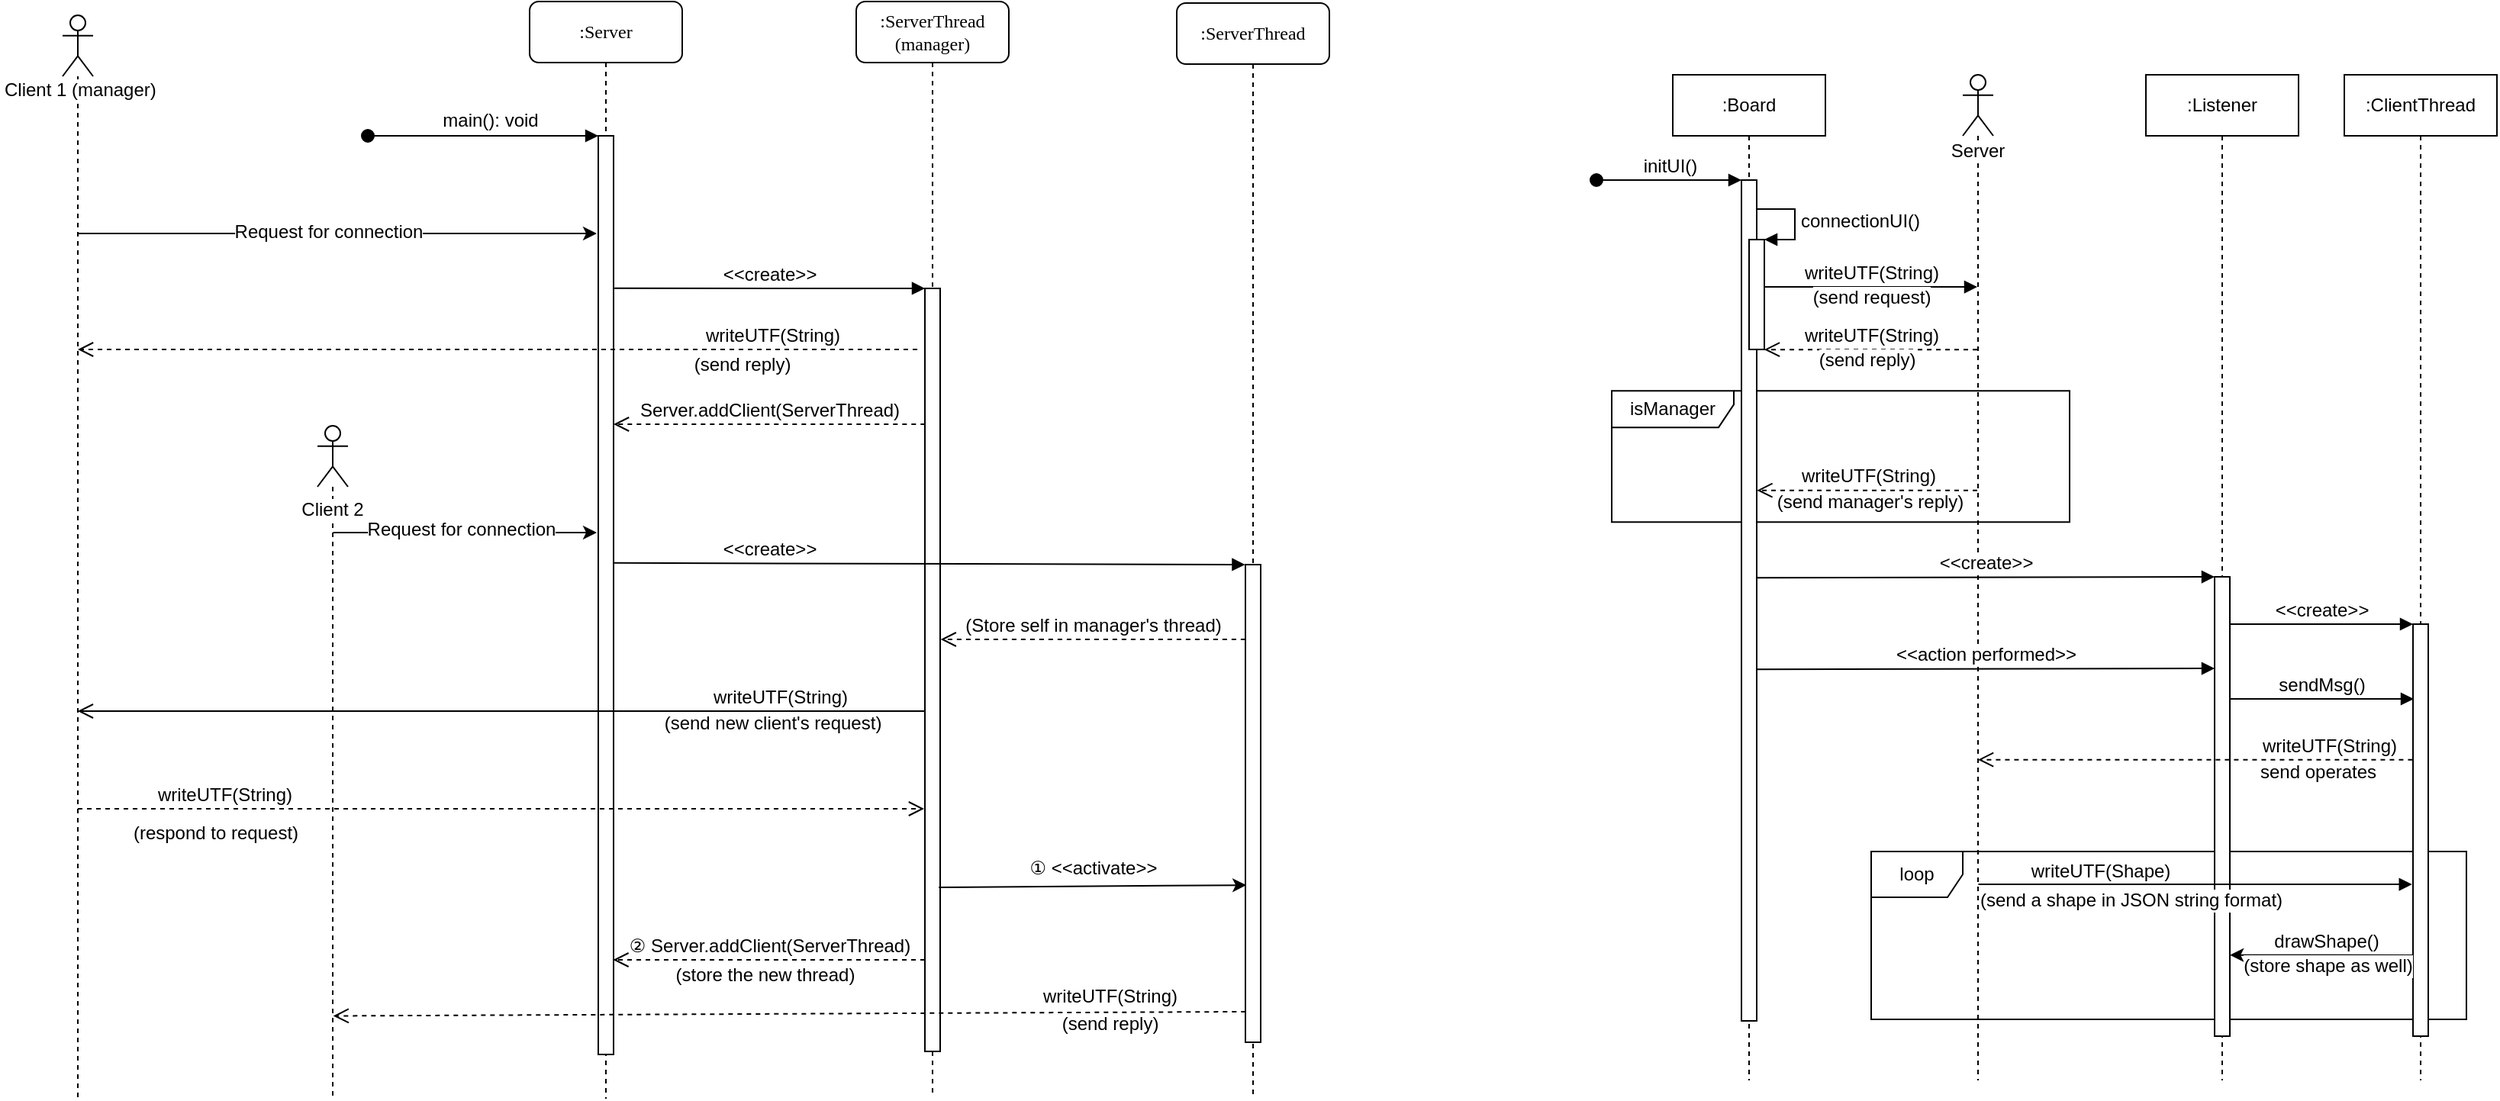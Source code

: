 <mxfile version="11.3.0" type="device" pages="1"><diagram name="Page-1" id="13e1069c-82ec-6db2-03f1-153e76fe0fe0"><mxGraphModel dx="1044" dy="1904" grid="1" gridSize="10" guides="1" tooltips="1" connect="1" arrows="1" fold="1" page="1" pageScale="1" pageWidth="1100" pageHeight="850" background="#ffffff" math="0" shadow="0"><root><mxCell id="0"/><mxCell id="1" parent="0"/><mxCell id="h6rUqnY07ZJciMC8Mhvy-166" value="loop" style="shape=umlFrame;whiteSpace=wrap;html=1;labelBackgroundColor=#ffffff;fontSize=12;align=center;" parent="1" vertex="1"><mxGeometry x="2440" y="620" width="390" height="110" as="geometry"/></mxCell><mxCell id="h6rUqnY07ZJciMC8Mhvy-146" value="isManager" style="shape=umlFrame;whiteSpace=wrap;html=1;labelBackgroundColor=#ffffff;fontSize=12;align=center;width=80;height=24;" parent="1" vertex="1"><mxGeometry x="2270" y="318.071" width="300" height="86" as="geometry"/></mxCell><mxCell id="h6rUqnY07ZJciMC8Mhvy-70" value="" style="shape=umlLifeline;participant=umlActor;perimeter=lifelinePerimeter;whiteSpace=wrap;html=1;container=1;collapsible=0;recursiveResize=0;verticalAlign=top;spacingTop=36;labelBackgroundColor=#ffffff;outlineConnect=0;fontSize=12;align=center;" parent="1" vertex="1"><mxGeometry x="1255" y="72" width="20" height="709" as="geometry"/></mxCell><mxCell id="h6rUqnY07ZJciMC8Mhvy-72" value="Client 1 (manager)" style="text;html=1;resizable=0;points=[];autosize=1;align=left;verticalAlign=top;spacingTop=-4;fontSize=12;labelBackgroundColor=#ffffff;" parent="1" vertex="1"><mxGeometry x="1214.914" y="111" width="110" height="20" as="geometry"/></mxCell><mxCell id="h6rUqnY07ZJciMC8Mhvy-75" value="" style="group" parent="1" vertex="1" connectable="0"><mxGeometry x="1402" y="341" width="60" height="440" as="geometry"/></mxCell><mxCell id="h6rUqnY07ZJciMC8Mhvy-71" value="" style="shape=umlLifeline;participant=umlActor;perimeter=lifelinePerimeter;whiteSpace=wrap;html=1;container=1;collapsible=0;recursiveResize=0;verticalAlign=top;spacingTop=36;labelBackgroundColor=#ffffff;outlineConnect=0;fontSize=12;align=center;" parent="h6rUqnY07ZJciMC8Mhvy-75" vertex="1"><mxGeometry x="20" width="20" height="440.0" as="geometry"/></mxCell><mxCell id="h6rUqnY07ZJciMC8Mhvy-74" value="Client 2" style="text;html=1;strokeColor=none;fillColor=none;align=center;verticalAlign=middle;whiteSpace=wrap;rounded=0;labelBackgroundColor=#ffffff;fontSize=12;" parent="h6rUqnY07ZJciMC8Mhvy-75" vertex="1"><mxGeometry y="40.167" width="60" height="29.333" as="geometry"/></mxCell><mxCell id="h6rUqnY07ZJciMC8Mhvy-76" value=":Server" style="shape=umlLifeline;perimeter=lifelinePerimeter;whiteSpace=wrap;html=1;container=1;collapsible=0;recursiveResize=0;outlineConnect=0;rounded=1;shadow=0;comic=0;labelBackgroundColor=none;strokeColor=#000000;strokeWidth=1;fillColor=#FFFFFF;fontFamily=Verdana;fontSize=12;fontColor=#000000;align=center;" parent="1" vertex="1"><mxGeometry x="1561" y="63" width="100" height="719" as="geometry"/></mxCell><mxCell id="h6rUqnY07ZJciMC8Mhvy-77" value="" style="html=1;points=[];perimeter=orthogonalPerimeter;fontSize=12;align=center;" parent="h6rUqnY07ZJciMC8Mhvy-76" vertex="1"><mxGeometry x="45" y="88" width="10" height="602" as="geometry"/></mxCell><mxCell id="h6rUqnY07ZJciMC8Mhvy-78" value="" style="endArrow=classic;html=1;fontSize=12;" parent="1" source="h6rUqnY07ZJciMC8Mhvy-70" edge="1"><mxGeometry width="50" height="50" relative="1" as="geometry"><mxPoint x="1462.636" y="215.42" as="sourcePoint"/><mxPoint x="1605" y="215" as="targetPoint"/></mxGeometry></mxCell><mxCell id="h6rUqnY07ZJciMC8Mhvy-83" value="Request for connection" style="text;html=1;resizable=0;points=[];align=center;verticalAlign=middle;labelBackgroundColor=#ffffff;fontSize=12;" parent="h6rUqnY07ZJciMC8Mhvy-78" vertex="1" connectable="0"><mxGeometry x="-0.039" y="1" relative="1" as="geometry"><mxPoint as="offset"/></mxGeometry></mxCell><mxCell id="h6rUqnY07ZJciMC8Mhvy-80" value="" style="html=1;verticalAlign=bottom;startArrow=oval;endArrow=block;startSize=8;entryX=0.003;entryY=0;entryDx=0;entryDy=0;entryPerimeter=0;" parent="1" target="h6rUqnY07ZJciMC8Mhvy-77" edge="1"><mxGeometry x="-0.021" y="11" relative="1" as="geometry"><mxPoint x="1455" y="151" as="sourcePoint"/><mxPoint x="1655" y="141" as="targetPoint"/><mxPoint as="offset"/></mxGeometry></mxCell><mxCell id="h6rUqnY07ZJciMC8Mhvy-81" value="main(): void" style="text;html=1;resizable=0;points=[];align=center;verticalAlign=middle;labelBackgroundColor=#ffffff;fontSize=12;" parent="h6rUqnY07ZJciMC8Mhvy-80" vertex="1" connectable="0"><mxGeometry x="0.395" y="-1" relative="1" as="geometry"><mxPoint x="-25.5" y="-11" as="offset"/></mxGeometry></mxCell><mxCell id="h6rUqnY07ZJciMC8Mhvy-84" value=":ServerThread&lt;br&gt;(manager)" style="shape=umlLifeline;perimeter=lifelinePerimeter;whiteSpace=wrap;html=1;container=1;collapsible=0;recursiveResize=0;outlineConnect=0;rounded=1;shadow=0;comic=0;labelBackgroundColor=none;strokeColor=#000000;strokeWidth=1;fillColor=#FFFFFF;fontFamily=Verdana;fontSize=12;fontColor=#000000;align=center;" parent="1" vertex="1"><mxGeometry x="1775" y="63" width="100" height="718" as="geometry"/></mxCell><mxCell id="h6rUqnY07ZJciMC8Mhvy-88" value="" style="html=1;points=[];perimeter=orthogonalPerimeter;labelBackgroundColor=#ffffff;fontSize=12;align=center;" parent="1" vertex="1"><mxGeometry x="1820" y="251" width="10" height="500" as="geometry"/></mxCell><mxCell id="h6rUqnY07ZJciMC8Mhvy-89" value="&amp;lt;&amp;lt;create&amp;gt;&amp;gt;" style="html=1;verticalAlign=bottom;endArrow=block;entryX=0;entryY=0;fontSize=12;exitX=1.054;exitY=0.166;exitDx=0;exitDy=0;exitPerimeter=0;" parent="1" source="h6rUqnY07ZJciMC8Mhvy-77" target="h6rUqnY07ZJciMC8Mhvy-88" edge="1"><mxGeometry relative="1" as="geometry"><mxPoint x="1655" y="250.732" as="sourcePoint"/></mxGeometry></mxCell><mxCell id="h6rUqnY07ZJciMC8Mhvy-97" value="writeUTF(String)" style="html=1;verticalAlign=bottom;endArrow=open;dashed=1;endSize=8;fontSize=12;" parent="1" target="h6rUqnY07ZJciMC8Mhvy-70" edge="1"><mxGeometry x="-0.654" relative="1" as="geometry"><mxPoint x="1815" y="291" as="sourcePoint"/><mxPoint x="1295" y="291" as="targetPoint"/><mxPoint as="offset"/></mxGeometry></mxCell><mxCell id="h6rUqnY07ZJciMC8Mhvy-98" value="(send reply)" style="text;html=1;resizable=0;points=[];align=center;verticalAlign=middle;labelBackgroundColor=#ffffff;fontSize=12;" parent="h6rUqnY07ZJciMC8Mhvy-97" vertex="1" connectable="0"><mxGeometry x="0.672" relative="1" as="geometry"><mxPoint x="345" y="10" as="offset"/></mxGeometry></mxCell><mxCell id="h6rUqnY07ZJciMC8Mhvy-99" value="Server.addClient(ServerThread)" style="html=1;verticalAlign=bottom;endArrow=open;dashed=1;endSize=8;fontSize=12;exitX=0.015;exitY=0.178;exitDx=0;exitDy=0;exitPerimeter=0;" parent="1" source="h6rUqnY07ZJciMC8Mhvy-88" edge="1"><mxGeometry relative="1" as="geometry"><mxPoint x="1815" y="341" as="sourcePoint"/><mxPoint x="1616" y="340" as="targetPoint"/></mxGeometry></mxCell><mxCell id="h6rUqnY07ZJciMC8Mhvy-102" value="" style="endArrow=classic;html=1;fontSize=12;" parent="1" edge="1"><mxGeometry width="50" height="50" relative="1" as="geometry"><mxPoint x="1432.342" y="411" as="sourcePoint"/><mxPoint x="1605" y="411" as="targetPoint"/></mxGeometry></mxCell><mxCell id="h6rUqnY07ZJciMC8Mhvy-103" value="Request for connection" style="text;html=1;resizable=0;points=[];align=center;verticalAlign=middle;labelBackgroundColor=#ffffff;fontSize=12;" parent="h6rUqnY07ZJciMC8Mhvy-102" vertex="1" connectable="0"><mxGeometry x="-0.039" y="1" relative="1" as="geometry"><mxPoint y="-1" as="offset"/></mxGeometry></mxCell><mxCell id="h6rUqnY07ZJciMC8Mhvy-104" value=":ServerThread" style="shape=umlLifeline;perimeter=lifelinePerimeter;whiteSpace=wrap;html=1;container=1;collapsible=0;recursiveResize=0;outlineConnect=0;rounded=1;shadow=0;comic=0;labelBackgroundColor=none;strokeColor=#000000;strokeWidth=1;fillColor=#FFFFFF;fontFamily=Verdana;fontSize=12;fontColor=#000000;align=center;" parent="1" vertex="1"><mxGeometry x="1985" y="64" width="100" height="718" as="geometry"/></mxCell><mxCell id="h6rUqnY07ZJciMC8Mhvy-106" value="" style="html=1;points=[];perimeter=orthogonalPerimeter;labelBackgroundColor=#ffffff;fontSize=12;align=center;" parent="h6rUqnY07ZJciMC8Mhvy-104" vertex="1"><mxGeometry x="45" y="368" width="10" height="313" as="geometry"/></mxCell><mxCell id="h6rUqnY07ZJciMC8Mhvy-105" value="&amp;lt;&amp;lt;create&amp;gt;&amp;gt;" style="html=1;verticalAlign=bottom;endArrow=block;fontSize=12;entryX=-0.027;entryY=0;entryDx=0;entryDy=0;entryPerimeter=0;exitX=0.972;exitY=0.465;exitDx=0;exitDy=0;exitPerimeter=0;" parent="1" source="h6rUqnY07ZJciMC8Mhvy-77" target="h6rUqnY07ZJciMC8Mhvy-106" edge="1"><mxGeometry x="-0.506" relative="1" as="geometry"><mxPoint x="1625" y="431.232" as="sourcePoint"/><mxPoint x="2025" y="432" as="targetPoint"/><mxPoint as="offset"/></mxGeometry></mxCell><mxCell id="h6rUqnY07ZJciMC8Mhvy-107" value="writeUTF(String)" style="html=1;verticalAlign=bottom;endArrow=open;endSize=8;fontSize=12;exitX=0.007;exitY=0.68;exitDx=0;exitDy=0;exitPerimeter=0;" parent="1" edge="1"><mxGeometry x="-0.657" relative="1" as="geometry"><mxPoint x="1820.07" y="528" as="sourcePoint"/><mxPoint x="1264.912" y="528" as="targetPoint"/><mxPoint as="offset"/></mxGeometry></mxCell><mxCell id="h6rUqnY07ZJciMC8Mhvy-108" value="(send new client's request)" style="text;html=1;resizable=0;points=[];align=center;verticalAlign=middle;labelBackgroundColor=#ffffff;fontSize=12;" parent="h6rUqnY07ZJciMC8Mhvy-107" vertex="1" connectable="0"><mxGeometry x="0.672" relative="1" as="geometry"><mxPoint x="363.5" y="8" as="offset"/></mxGeometry></mxCell><mxCell id="h6rUqnY07ZJciMC8Mhvy-111" value="(Store self in manager's thread)" style="html=1;verticalAlign=bottom;endArrow=open;dashed=1;endSize=8;fontSize=12;exitX=-0.005;exitY=0.159;exitDx=0;exitDy=0;exitPerimeter=0;entryX=1.034;entryY=0.52;entryDx=0;entryDy=0;entryPerimeter=0;" parent="1" edge="1"><mxGeometry relative="1" as="geometry"><mxPoint x="2029.95" y="481" as="sourcePoint"/><mxPoint x="1830.34" y="481" as="targetPoint"/></mxGeometry></mxCell><mxCell id="h6rUqnY07ZJciMC8Mhvy-115" value="writeUTF(String)" style="html=1;verticalAlign=bottom;endArrow=open;dashed=1;endSize=8;fontSize=12;entryX=-0.051;entryY=0.682;entryDx=0;entryDy=0;entryPerimeter=0;" parent="1" source="h6rUqnY07ZJciMC8Mhvy-70" target="h6rUqnY07ZJciMC8Mhvy-88" edge="1"><mxGeometry x="-0.654" relative="1" as="geometry"><mxPoint x="1264.786" y="595.5" as="sourcePoint"/><mxPoint x="1819.41" y="595.5" as="targetPoint"/><mxPoint as="offset"/></mxGeometry></mxCell><mxCell id="h6rUqnY07ZJciMC8Mhvy-116" value="(respond to request)" style="text;html=1;resizable=0;points=[];align=center;verticalAlign=middle;labelBackgroundColor=#ffffff;fontSize=12;" parent="h6rUqnY07ZJciMC8Mhvy-115" vertex="1" connectable="0"><mxGeometry x="0.672" relative="1" as="geometry"><mxPoint x="-373.5" y="15.5" as="offset"/></mxGeometry></mxCell><mxCell id="h6rUqnY07ZJciMC8Mhvy-117" value="" style="endArrow=classic;html=1;fontSize=12;exitX=0.914;exitY=0.785;exitDx=0;exitDy=0;exitPerimeter=0;entryX=0.057;entryY=0.671;entryDx=0;entryDy=0;entryPerimeter=0;" parent="1" source="h6rUqnY07ZJciMC8Mhvy-88" target="h6rUqnY07ZJciMC8Mhvy-106" edge="1"><mxGeometry width="50" height="50" relative="1" as="geometry"><mxPoint x="1865" y="661" as="sourcePoint"/><mxPoint x="1915" y="611" as="targetPoint"/></mxGeometry></mxCell><mxCell id="h6rUqnY07ZJciMC8Mhvy-118" value="① &amp;lt;&amp;lt;activate&amp;gt;&amp;gt;" style="text;html=1;resizable=0;points=[];align=center;verticalAlign=middle;labelBackgroundColor=#ffffff;fontSize=12;" parent="h6rUqnY07ZJciMC8Mhvy-117" vertex="1" connectable="0"><mxGeometry x="-0.177" y="-1" relative="1" as="geometry"><mxPoint x="18" y="-13" as="offset"/></mxGeometry></mxCell><mxCell id="h6rUqnY07ZJciMC8Mhvy-119" value="② Server.addClient(ServerThread)" style="html=1;verticalAlign=bottom;endArrow=open;dashed=1;endSize=8;fontSize=12;entryX=0.971;entryY=0.897;entryDx=0;entryDy=0;entryPerimeter=0;" parent="1" target="h6rUqnY07ZJciMC8Mhvy-77" edge="1"><mxGeometry relative="1" as="geometry"><mxPoint x="1820" y="691" as="sourcePoint"/><mxPoint x="1630" y="691" as="targetPoint"/></mxGeometry></mxCell><mxCell id="h6rUqnY07ZJciMC8Mhvy-120" value="(store the new thread)" style="text;html=1;resizable=0;points=[];align=center;verticalAlign=middle;labelBackgroundColor=#ffffff;fontSize=12;" parent="h6rUqnY07ZJciMC8Mhvy-119" vertex="1" connectable="0"><mxGeometry x="0.097" y="-1" relative="1" as="geometry"><mxPoint x="7" y="11" as="offset"/></mxGeometry></mxCell><mxCell id="h6rUqnY07ZJciMC8Mhvy-125" value="writeUTF(String)" style="html=1;verticalAlign=bottom;endArrow=open;dashed=1;endSize=8;fontSize=12;exitX=0.016;exitY=0.936;exitDx=0;exitDy=0;exitPerimeter=0;entryX=0.517;entryY=0.879;entryDx=0;entryDy=0;entryPerimeter=0;" parent="1" source="h6rUqnY07ZJciMC8Mhvy-106" target="h6rUqnY07ZJciMC8Mhvy-71" edge="1"><mxGeometry x="-0.7" y="-1" relative="1" as="geometry"><mxPoint x="2028.69" y="727.159" as="sourcePoint"/><mxPoint x="1430" y="730" as="targetPoint"/><mxPoint as="offset"/></mxGeometry></mxCell><mxCell id="h6rUqnY07ZJciMC8Mhvy-126" value="(send reply)" style="text;html=1;resizable=0;points=[];align=center;verticalAlign=middle;labelBackgroundColor=#ffffff;fontSize=12;" parent="h6rUqnY07ZJciMC8Mhvy-125" vertex="1" connectable="0"><mxGeometry x="0.672" relative="1" as="geometry"><mxPoint x="411" y="5" as="offset"/></mxGeometry></mxCell><mxCell id="h6rUqnY07ZJciMC8Mhvy-132" value=":Board" style="shape=umlLifeline;perimeter=lifelinePerimeter;whiteSpace=wrap;html=1;container=1;collapsible=0;recursiveResize=0;outlineConnect=0;labelBackgroundColor=#ffffff;fontSize=12;align=center;" parent="1" vertex="1"><mxGeometry x="2310" y="111" width="100" height="659" as="geometry"/></mxCell><mxCell id="h6rUqnY07ZJciMC8Mhvy-136" value="" style="html=1;points=[];perimeter=orthogonalPerimeter;labelBackgroundColor=#ffffff;fontSize=12;align=center;" parent="h6rUqnY07ZJciMC8Mhvy-132" vertex="1"><mxGeometry x="45" y="69" width="10" height="551" as="geometry"/></mxCell><mxCell id="h6rUqnY07ZJciMC8Mhvy-137" value="initUI()" style="html=1;verticalAlign=bottom;startArrow=oval;endArrow=block;startSize=8;fontSize=12;" parent="h6rUqnY07ZJciMC8Mhvy-132" target="h6rUqnY07ZJciMC8Mhvy-136" edge="1"><mxGeometry relative="1" as="geometry"><mxPoint x="-50" y="69" as="sourcePoint"/></mxGeometry></mxCell><mxCell id="h6rUqnY07ZJciMC8Mhvy-139" value="" style="html=1;points=[];perimeter=orthogonalPerimeter;labelBackgroundColor=#ffffff;fontSize=12;align=center;" parent="h6rUqnY07ZJciMC8Mhvy-132" vertex="1"><mxGeometry x="50" y="108" width="10" height="72" as="geometry"/></mxCell><mxCell id="h6rUqnY07ZJciMC8Mhvy-140" value="connectionUI()" style="edgeStyle=orthogonalEdgeStyle;html=1;align=left;spacingLeft=2;endArrow=block;rounded=0;entryX=1;entryY=0;fontSize=12;" parent="h6rUqnY07ZJciMC8Mhvy-132" target="h6rUqnY07ZJciMC8Mhvy-139" edge="1"><mxGeometry relative="1" as="geometry"><mxPoint x="55" y="88" as="sourcePoint"/><Array as="points"><mxPoint x="80" y="88"/></Array></mxGeometry></mxCell><mxCell id="h6rUqnY07ZJciMC8Mhvy-133" value=":Listener" style="shape=umlLifeline;perimeter=lifelinePerimeter;whiteSpace=wrap;html=1;container=1;collapsible=0;recursiveResize=0;outlineConnect=0;labelBackgroundColor=#ffffff;fontSize=12;align=center;" parent="1" vertex="1"><mxGeometry x="2620" y="111" width="100" height="659" as="geometry"/></mxCell><mxCell id="h6rUqnY07ZJciMC8Mhvy-157" value="" style="html=1;points=[];perimeter=orthogonalPerimeter;labelBackgroundColor=#ffffff;fontSize=12;align=center;" parent="h6rUqnY07ZJciMC8Mhvy-133" vertex="1"><mxGeometry x="45" y="329" width="10" height="301" as="geometry"/></mxCell><mxCell id="h6rUqnY07ZJciMC8Mhvy-134" value=":ClientThread" style="shape=umlLifeline;perimeter=lifelinePerimeter;whiteSpace=wrap;html=1;container=1;collapsible=0;recursiveResize=0;outlineConnect=0;labelBackgroundColor=#ffffff;fontSize=12;align=center;" parent="1" vertex="1"><mxGeometry x="2750" y="111" width="100" height="659" as="geometry"/></mxCell><mxCell id="h6rUqnY07ZJciMC8Mhvy-161" value="" style="html=1;points=[];perimeter=orthogonalPerimeter;labelBackgroundColor=#ffffff;fontSize=12;align=center;" parent="h6rUqnY07ZJciMC8Mhvy-134" vertex="1"><mxGeometry x="45" y="360" width="10" height="270" as="geometry"/></mxCell><mxCell id="h6rUqnY07ZJciMC8Mhvy-138" value="Server" style="shape=umlLifeline;participant=umlActor;perimeter=lifelinePerimeter;whiteSpace=wrap;html=1;container=1;collapsible=0;recursiveResize=0;verticalAlign=top;spacingTop=36;labelBackgroundColor=#ffffff;outlineConnect=0;fontSize=12;align=center;" parent="1" vertex="1"><mxGeometry x="2500" y="111" width="20" height="659" as="geometry"/></mxCell><mxCell id="h6rUqnY07ZJciMC8Mhvy-147" value="writeUTF(String)" style="html=1;verticalAlign=bottom;endArrow=block;fontSize=12;exitX=1.017;exitY=0.431;exitDx=0;exitDy=0;exitPerimeter=0;" parent="1" source="h6rUqnY07ZJciMC8Mhvy-139" target="h6rUqnY07ZJciMC8Mhvy-138" edge="1"><mxGeometry width="80" relative="1" as="geometry"><mxPoint x="2390" y="240.071" as="sourcePoint"/><mxPoint x="2510" y="250" as="targetPoint"/></mxGeometry></mxCell><mxCell id="h6rUqnY07ZJciMC8Mhvy-149" value="(send request)" style="text;html=1;resizable=0;points=[];align=center;verticalAlign=middle;labelBackgroundColor=#ffffff;fontSize=12;" parent="h6rUqnY07ZJciMC8Mhvy-147" vertex="1" connectable="0"><mxGeometry x="0.323" y="-1" relative="1" as="geometry"><mxPoint x="-22.5" y="6" as="offset"/></mxGeometry></mxCell><mxCell id="h6rUqnY07ZJciMC8Mhvy-150" value="writeUTF(String)" style="html=1;verticalAlign=bottom;endArrow=open;dashed=1;endSize=8;fontSize=12;entryX=0.994;entryY=1.001;entryDx=0;entryDy=0;entryPerimeter=0;" parent="1" source="h6rUqnY07ZJciMC8Mhvy-138" target="h6rUqnY07ZJciMC8Mhvy-139" edge="1"><mxGeometry relative="1" as="geometry"><mxPoint x="2490" y="280.071" as="sourcePoint"/><mxPoint x="2410" y="280.071" as="targetPoint"/></mxGeometry></mxCell><mxCell id="h6rUqnY07ZJciMC8Mhvy-151" value="(send reply)" style="text;html=1;resizable=0;points=[];align=center;verticalAlign=middle;labelBackgroundColor=#ffffff;fontSize=12;" parent="h6rUqnY07ZJciMC8Mhvy-150" vertex="1" connectable="0"><mxGeometry x="-0.056" y="1" relative="1" as="geometry"><mxPoint x="-7" y="6" as="offset"/></mxGeometry></mxCell><mxCell id="h6rUqnY07ZJciMC8Mhvy-152" value="writeUTF(String)" style="html=1;verticalAlign=bottom;endArrow=open;dashed=1;endSize=8;fontSize=12;entryX=1.018;entryY=0.369;entryDx=0;entryDy=0;entryPerimeter=0;" parent="1" source="h6rUqnY07ZJciMC8Mhvy-138" target="h6rUqnY07ZJciMC8Mhvy-136" edge="1"><mxGeometry relative="1" as="geometry"><mxPoint x="2470" y="460.071" as="sourcePoint"/><mxPoint x="2379.94" y="301.143" as="targetPoint"/></mxGeometry></mxCell><mxCell id="h6rUqnY07ZJciMC8Mhvy-153" value="(send manager's reply)" style="text;html=1;resizable=0;points=[];align=center;verticalAlign=middle;labelBackgroundColor=#ffffff;fontSize=12;" parent="h6rUqnY07ZJciMC8Mhvy-152" vertex="1" connectable="0"><mxGeometry x="-0.056" y="1" relative="1" as="geometry"><mxPoint x="-3" y="6" as="offset"/></mxGeometry></mxCell><mxCell id="h6rUqnY07ZJciMC8Mhvy-158" value="&amp;lt;&amp;lt;create&amp;gt;&amp;gt;" style="html=1;verticalAlign=bottom;endArrow=block;entryX=0;entryY=0;fontSize=12;exitX=1.009;exitY=0.473;exitDx=0;exitDy=0;exitPerimeter=0;" parent="1" source="h6rUqnY07ZJciMC8Mhvy-136" target="h6rUqnY07ZJciMC8Mhvy-157" edge="1"><mxGeometry relative="1" as="geometry"><mxPoint x="2595" y="440.071" as="sourcePoint"/></mxGeometry></mxCell><mxCell id="h6rUqnY07ZJciMC8Mhvy-162" value="&amp;lt;&amp;lt;create&amp;gt;&amp;gt;" style="html=1;verticalAlign=bottom;endArrow=block;entryX=0.001;entryY=0;fontSize=12;exitX=0.947;exitY=0.103;exitDx=0;exitDy=0;exitPerimeter=0;entryDx=0;entryDy=0;entryPerimeter=0;" parent="1" source="h6rUqnY07ZJciMC8Mhvy-157" target="h6rUqnY07ZJciMC8Mhvy-161" edge="1"><mxGeometry relative="1" as="geometry"><mxPoint x="2674.69" y="450.569" as="sourcePoint"/><mxPoint x="2795" y="450.071" as="targetPoint"/></mxGeometry></mxCell><mxCell id="h6rUqnY07ZJciMC8Mhvy-164" value="writeUTF(Shape)" style="html=1;verticalAlign=bottom;endArrow=block;fontSize=12;entryX=-0.076;entryY=0.115;entryDx=0;entryDy=0;entryPerimeter=0;" parent="1" edge="1"><mxGeometry x="-0.44" width="80" relative="1" as="geometry"><mxPoint x="2510.224" y="641.55" as="sourcePoint"/><mxPoint x="2794.373" y="641.55" as="targetPoint"/><mxPoint as="offset"/></mxGeometry></mxCell><mxCell id="h6rUqnY07ZJciMC8Mhvy-165" value="(send a shape in JSON string format)" style="text;html=1;resizable=0;points=[];align=center;verticalAlign=middle;labelBackgroundColor=#ffffff;fontSize=12;" parent="h6rUqnY07ZJciMC8Mhvy-164" vertex="1" connectable="0"><mxGeometry x="0.323" y="-1" relative="1" as="geometry"><mxPoint x="-88.5" y="9" as="offset"/></mxGeometry></mxCell><mxCell id="h6rUqnY07ZJciMC8Mhvy-167" value="" style="endArrow=classic;html=1;fontSize=12;exitX=0.002;exitY=0.287;exitDx=0;exitDy=0;exitPerimeter=0;entryX=0.998;entryY=0.36;entryDx=0;entryDy=0;entryPerimeter=0;" parent="1" edge="1"><mxGeometry width="50" height="50" relative="1" as="geometry"><mxPoint x="2795.153" y="687.99" as="sourcePoint"/><mxPoint x="2675.113" y="687.86" as="targetPoint"/></mxGeometry></mxCell><mxCell id="h6rUqnY07ZJciMC8Mhvy-168" value="drawShape()" style="text;html=1;resizable=0;points=[];align=center;verticalAlign=middle;labelBackgroundColor=#ffffff;fontSize=12;" parent="h6rUqnY07ZJciMC8Mhvy-167" vertex="1" connectable="0"><mxGeometry x="0.049" relative="1" as="geometry"><mxPoint x="6" y="-9" as="offset"/></mxGeometry></mxCell><mxCell id="h6rUqnY07ZJciMC8Mhvy-169" value="(store shape as well)" style="text;html=1;resizable=0;points=[];align=center;verticalAlign=middle;labelBackgroundColor=#ffffff;fontSize=12;" parent="h6rUqnY07ZJciMC8Mhvy-167" vertex="1" connectable="0"><mxGeometry x="-0.024" relative="1" as="geometry"><mxPoint x="2.5" y="7" as="offset"/></mxGeometry></mxCell><mxCell id="h6rUqnY07ZJciMC8Mhvy-170" value="&amp;lt;&amp;lt;action performed&amp;gt;&amp;gt;" style="html=1;verticalAlign=bottom;endArrow=block;entryX=0;entryY=0;fontSize=12;exitX=1.009;exitY=0.473;exitDx=0;exitDy=0;exitPerimeter=0;" parent="1" edge="1"><mxGeometry relative="1" as="geometry"><mxPoint x="2365.09" y="500.623" as="sourcePoint"/><mxPoint x="2665" y="500.0" as="targetPoint"/></mxGeometry></mxCell><mxCell id="h6rUqnY07ZJciMC8Mhvy-171" value="sendMsg()" style="html=1;verticalAlign=bottom;endArrow=block;entryX=0.001;entryY=0;fontSize=12;exitX=0.947;exitY=0.103;exitDx=0;exitDy=0;exitPerimeter=0;entryDx=0;entryDy=0;entryPerimeter=0;" parent="1" edge="1"><mxGeometry relative="1" as="geometry"><mxPoint x="2674.97" y="520.003" as="sourcePoint"/><mxPoint x="2795.51" y="520" as="targetPoint"/></mxGeometry></mxCell><mxCell id="h6rUqnY07ZJciMC8Mhvy-173" value="writeUTF(String)" style="html=1;verticalAlign=bottom;endArrow=open;dashed=1;endSize=8;fontSize=12;exitX=-0.029;exitY=0.329;exitDx=0;exitDy=0;exitPerimeter=0;" parent="1" source="h6rUqnY07ZJciMC8Mhvy-161" target="h6rUqnY07ZJciMC8Mhvy-138" edge="1"><mxGeometry x="-0.615" relative="1" as="geometry"><mxPoint x="2790" y="560" as="sourcePoint"/><mxPoint x="2710" y="560" as="targetPoint"/><mxPoint as="offset"/></mxGeometry></mxCell><mxCell id="h6rUqnY07ZJciMC8Mhvy-174" value="send operates" style="text;html=1;resizable=0;points=[];autosize=1;align=left;verticalAlign=top;spacingTop=-4;fontSize=12;" parent="1" vertex="1"><mxGeometry x="2693" y="558" width="90" height="20" as="geometry"/></mxCell></root></mxGraphModel></diagram></mxfile>
